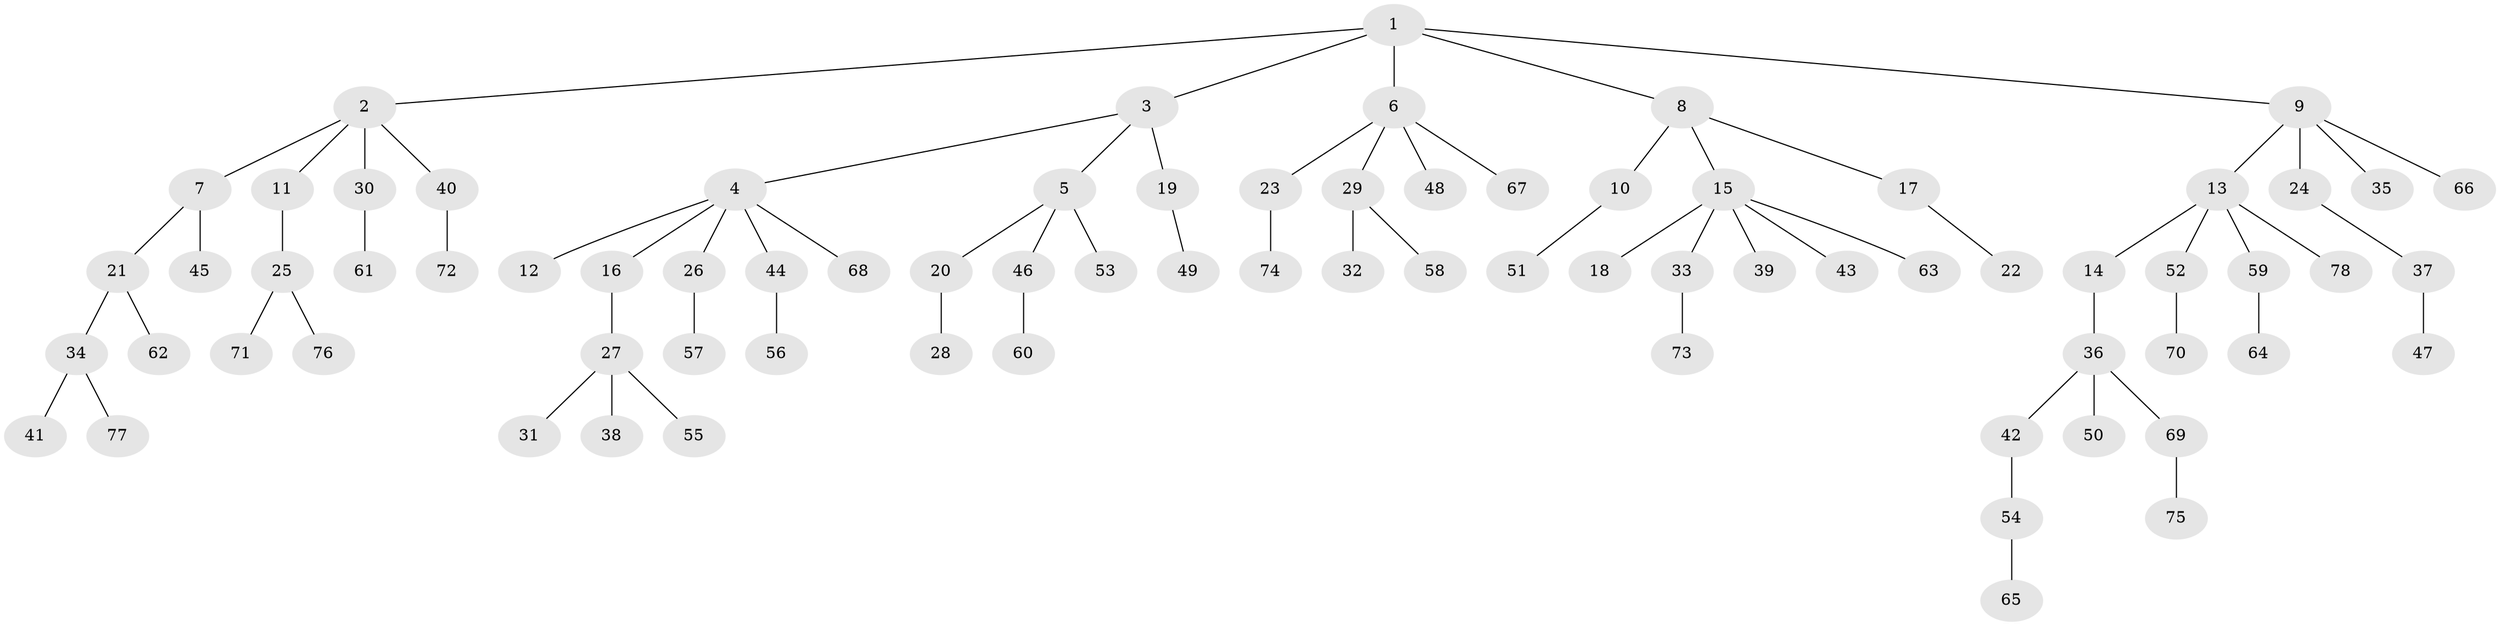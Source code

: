 // coarse degree distribution, {7: 0.018867924528301886, 6: 0.03773584905660377, 3: 0.05660377358490566, 5: 0.05660377358490566, 4: 0.05660377358490566, 2: 0.1509433962264151, 1: 0.6226415094339622}
// Generated by graph-tools (version 1.1) at 2025/24/03/03/25 07:24:07]
// undirected, 78 vertices, 77 edges
graph export_dot {
graph [start="1"]
  node [color=gray90,style=filled];
  1;
  2;
  3;
  4;
  5;
  6;
  7;
  8;
  9;
  10;
  11;
  12;
  13;
  14;
  15;
  16;
  17;
  18;
  19;
  20;
  21;
  22;
  23;
  24;
  25;
  26;
  27;
  28;
  29;
  30;
  31;
  32;
  33;
  34;
  35;
  36;
  37;
  38;
  39;
  40;
  41;
  42;
  43;
  44;
  45;
  46;
  47;
  48;
  49;
  50;
  51;
  52;
  53;
  54;
  55;
  56;
  57;
  58;
  59;
  60;
  61;
  62;
  63;
  64;
  65;
  66;
  67;
  68;
  69;
  70;
  71;
  72;
  73;
  74;
  75;
  76;
  77;
  78;
  1 -- 2;
  1 -- 3;
  1 -- 6;
  1 -- 8;
  1 -- 9;
  2 -- 7;
  2 -- 11;
  2 -- 30;
  2 -- 40;
  3 -- 4;
  3 -- 5;
  3 -- 19;
  4 -- 12;
  4 -- 16;
  4 -- 26;
  4 -- 44;
  4 -- 68;
  5 -- 20;
  5 -- 46;
  5 -- 53;
  6 -- 23;
  6 -- 29;
  6 -- 48;
  6 -- 67;
  7 -- 21;
  7 -- 45;
  8 -- 10;
  8 -- 15;
  8 -- 17;
  9 -- 13;
  9 -- 24;
  9 -- 35;
  9 -- 66;
  10 -- 51;
  11 -- 25;
  13 -- 14;
  13 -- 52;
  13 -- 59;
  13 -- 78;
  14 -- 36;
  15 -- 18;
  15 -- 33;
  15 -- 39;
  15 -- 43;
  15 -- 63;
  16 -- 27;
  17 -- 22;
  19 -- 49;
  20 -- 28;
  21 -- 34;
  21 -- 62;
  23 -- 74;
  24 -- 37;
  25 -- 71;
  25 -- 76;
  26 -- 57;
  27 -- 31;
  27 -- 38;
  27 -- 55;
  29 -- 32;
  29 -- 58;
  30 -- 61;
  33 -- 73;
  34 -- 41;
  34 -- 77;
  36 -- 42;
  36 -- 50;
  36 -- 69;
  37 -- 47;
  40 -- 72;
  42 -- 54;
  44 -- 56;
  46 -- 60;
  52 -- 70;
  54 -- 65;
  59 -- 64;
  69 -- 75;
}
